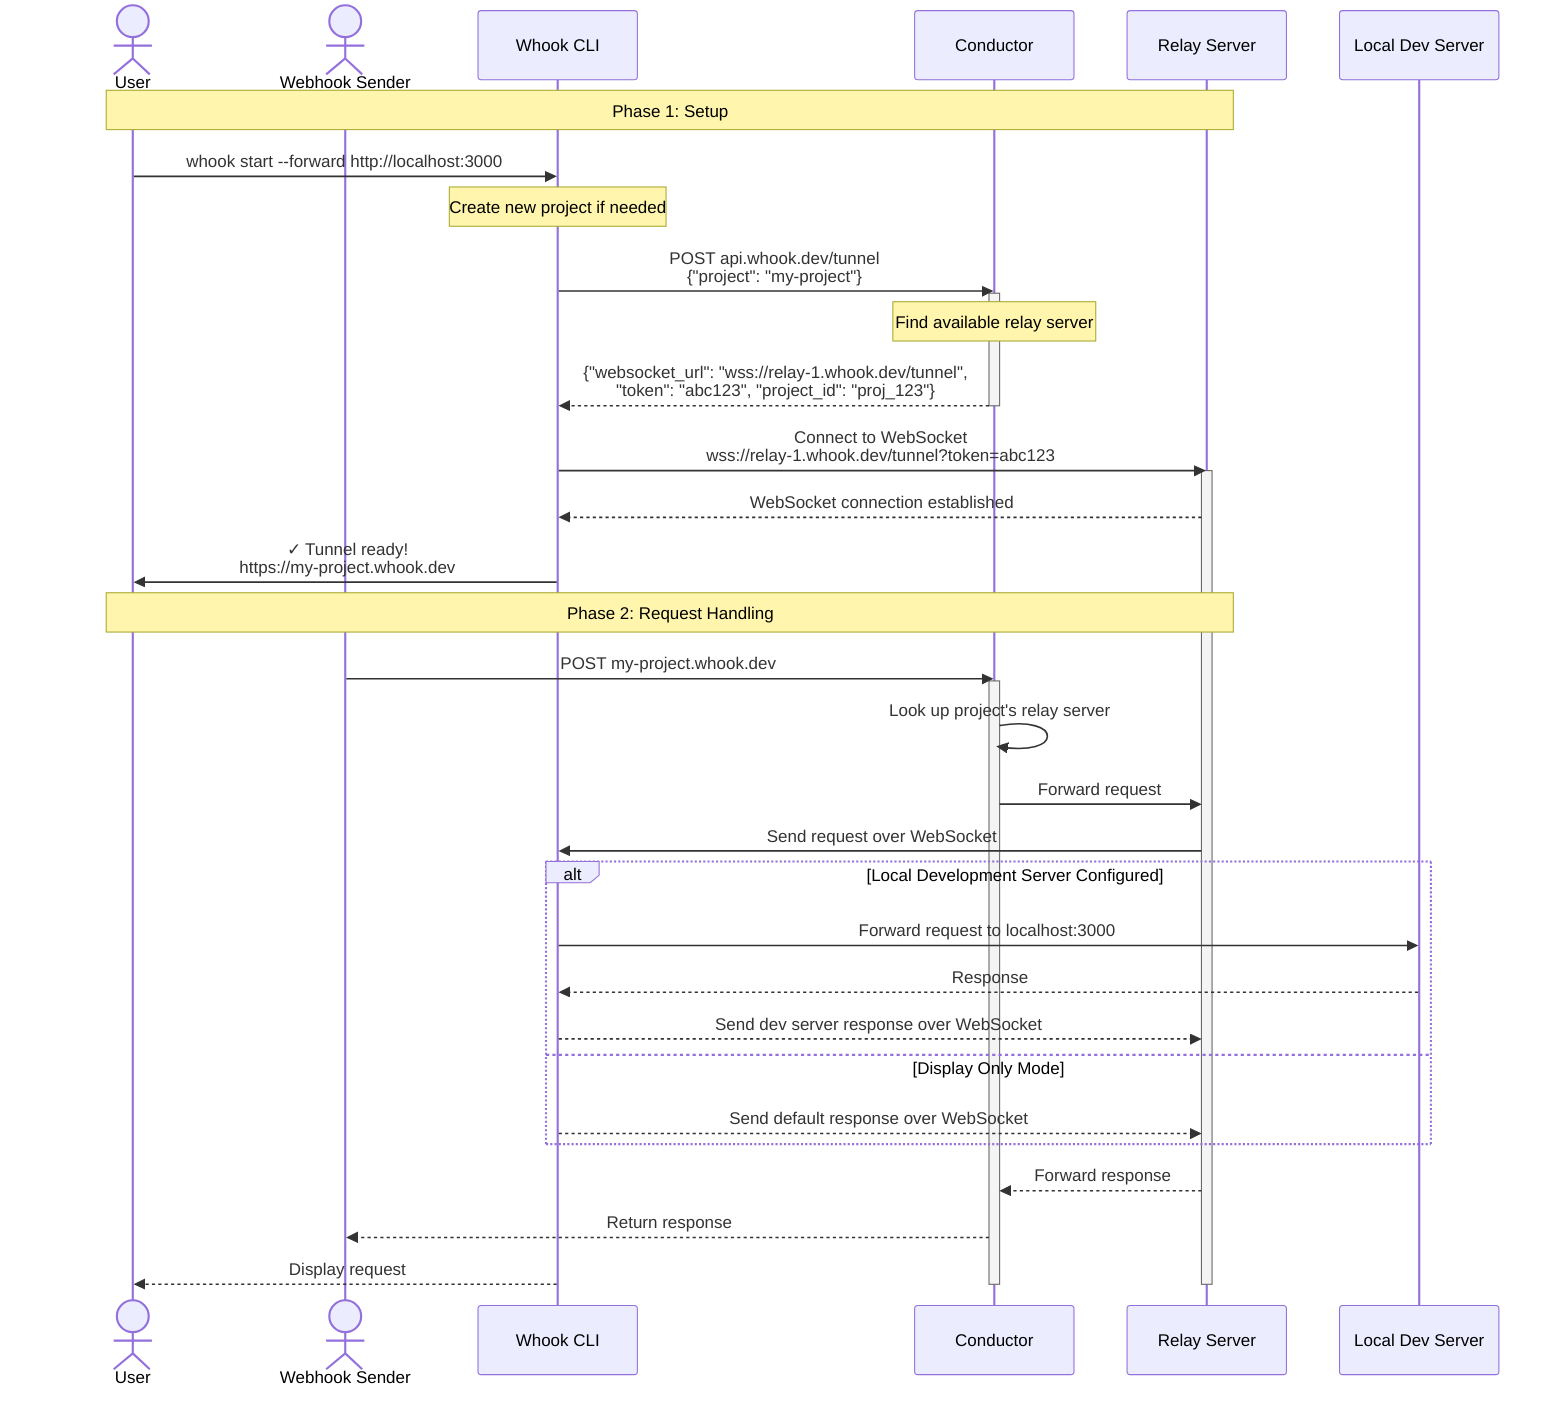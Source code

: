sequenceDiagram
    actor U as User
    actor C as Webhook Sender
    participant CLI as Whook CLI
    participant Con as Conductor
    participant R as Relay Server
    participant Dev as Local Dev Server

    Note over U,R: Phase 1: Setup
    U->>CLI: whook start --forward http://localhost:3000
    Note over CLI: Create new project if needed
    CLI->>Con: POST api.whook.dev/tunnel<br/>{"project": "my-project"}
    activate Con
    Note over Con: Find available relay server
    Con-->>CLI: {"websocket_url": "wss://relay-1.whook.dev/tunnel",<br/>"token": "abc123", "project_id": "proj_123"}
    deactivate Con
    CLI->>R: Connect to WebSocket<br/>wss://relay-1.whook.dev/tunnel?token=abc123
    activate R
    R-->>CLI: WebSocket connection established
    CLI->>U: ✓ Tunnel ready!<br/>https://my-project.whook.dev

    Note over U,R: Phase 2: Request Handling
    C->>Con: POST my-project.whook.dev
    activate Con
    Con->>Con: Look up project's relay server
    Con->>R: Forward request
    R->>CLI: Send request over WebSocket
    
    alt Local Development Server Configured
        CLI->>Dev: Forward request to localhost:3000
        Dev-->>CLI: Response
        CLI-->>R: Send dev server response over WebSocket
    else Display Only Mode
        CLI-->>R: Send default response over WebSocket
    end

    R-->>Con: Forward response
    Con-->>C: Return response
    CLI-->>U: Display request

    deactivate Con
    deactivate R